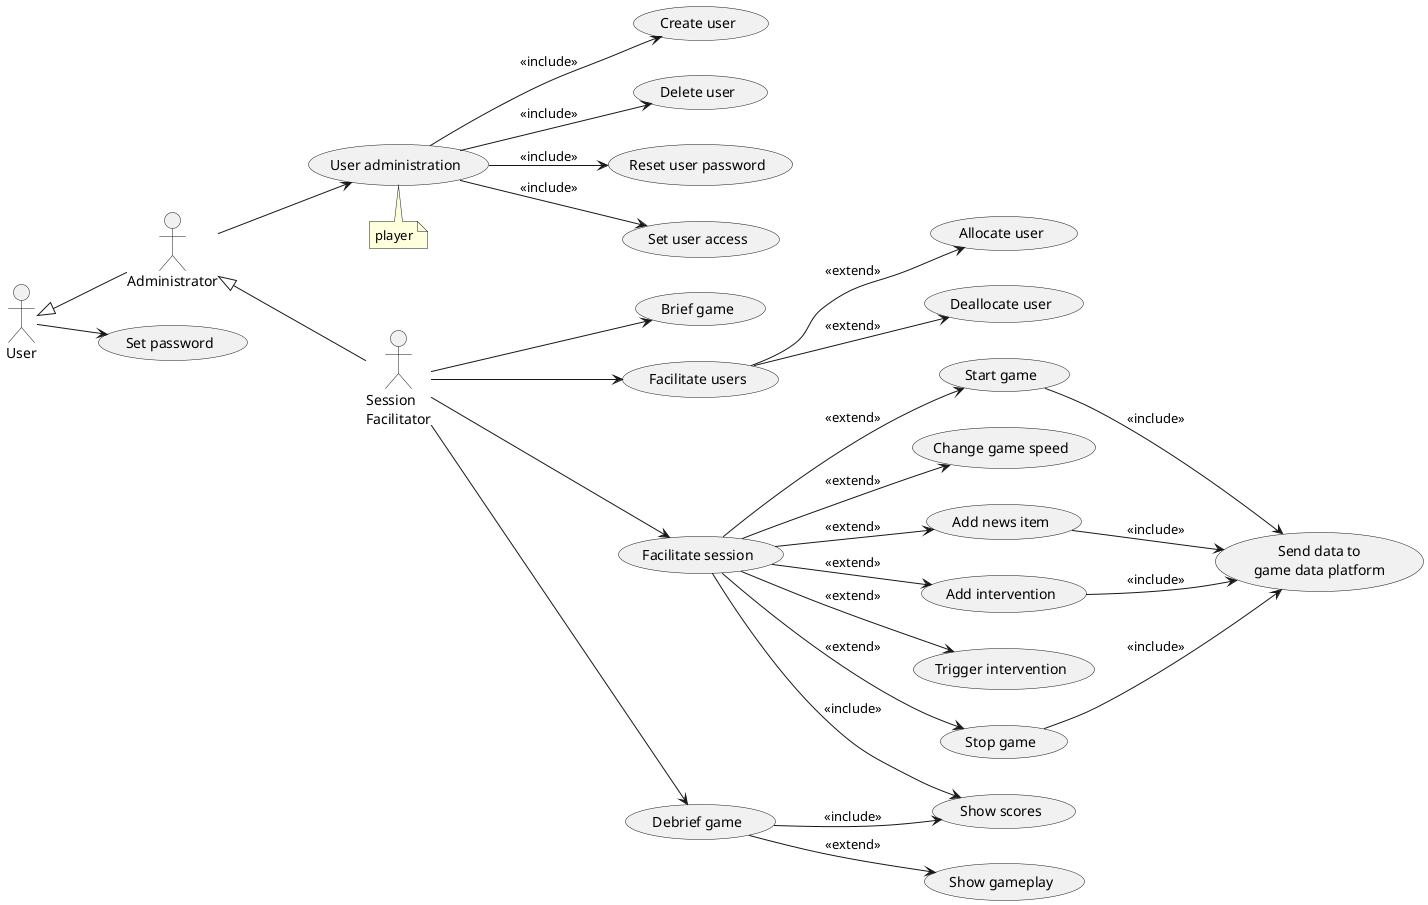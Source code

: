 @startuml
left to right direction

"Session\nFacilitator" as SF
User <|-- Administrator
Administrator <|-- SF

User --> (Set password)

Administrator --> (User administration)
note bottom
  player
end note

(User administration) --> (Create user) : << include >>
(User administration) --> (Delete user) : << include >>
(User administration) --> (Reset user password) : << include >>
(User administration) --> (Set user access) : << include >>

SF --> (Brief game)

SF --> (Facilitate users)
(Facilitate users) --> (Allocate user) : << extend >>
(Facilitate users) --> (Deallocate user) : << extend >>

SF --> (Facilitate session)
(Facilitate session) --> (Start game) : << extend >>
(Facilitate session) --> (Change game speed) : << extend >>
(Facilitate session) --> (Add news item) : << extend >>
(Facilitate session) --> (Add intervention) : << extend >>
(Facilitate session) --> (Trigger intervention) : << extend >>
(Facilitate session) --> (Stop game) : << extend >>
(Facilitate session) --> (Show scores) : << include >>

(Start game) --> (Send data to\ngame data platform) : << include >>
(Add news item) --> (Send data to\ngame data platform) : << include >>
(Add intervention) --> (Send data to\ngame data platform) : << include >>
(Stop game) --> (Send data to\ngame data platform) : << include >>

SF --> (Debrief game)
(Debrief game) --> (Show scores) : << include >>
(Debrief game) --> (Show gameplay) : << extend >>

@enduml
